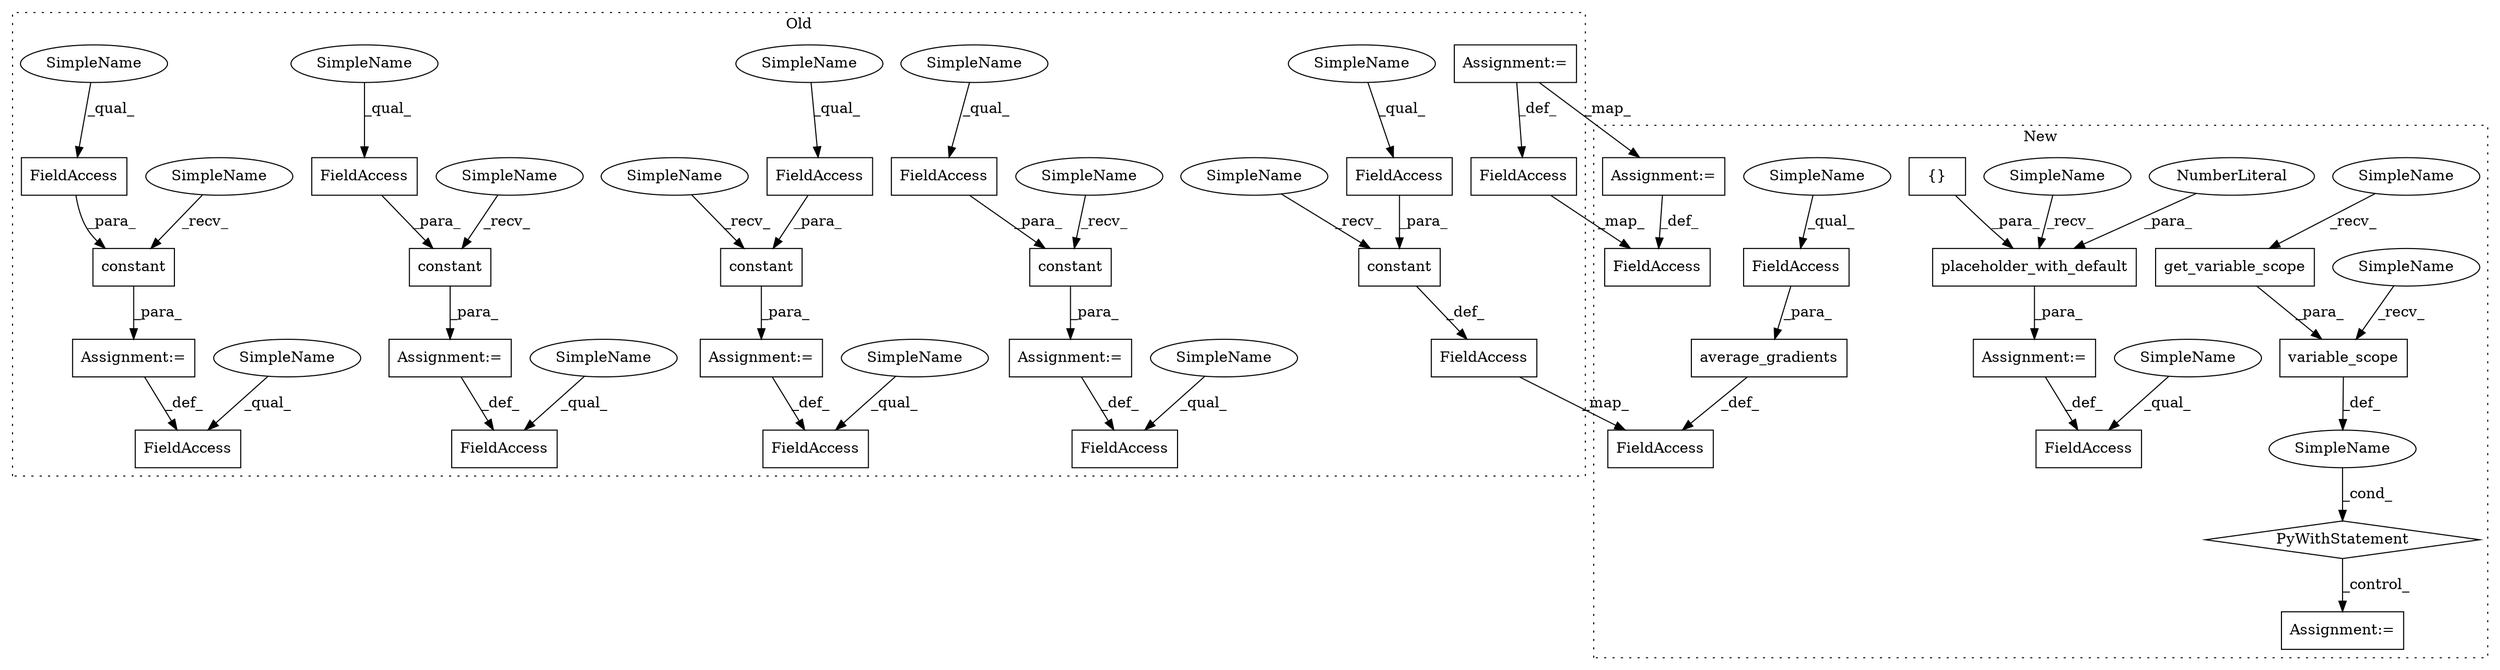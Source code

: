 digraph G {
subgraph cluster0 {
1 [label="constant" a="32" s="10429,10472" l="9,1" shape="box"];
8 [label="FieldAccess" a="22" s="10438" l="34" shape="box"];
9 [label="FieldAccess" a="22" s="10146" l="34" shape="box"];
10 [label="constant" a="32" s="10137,10180" l="9,1" shape="box"];
11 [label="FieldAccess" a="22" s="10345" l="29" shape="box"];
12 [label="constant" a="32" s="10336,10374" l="9,1" shape="box"];
13 [label="FieldAccess" a="22" s="10089" l="36" shape="box"];
14 [label="FieldAccess" a="22" s="10293" l="31" shape="box"];
16 [label="FieldAccess" a="22" s="10049" l="33" shape="box"];
17 [label="constant" a="32" s="10040,10082" l="9,1" shape="box"];
18 [label="FieldAccess" a="22" s="10187" l="40" shape="box"];
19 [label="constant" a="32" s="10239,10286" l="9,1" shape="box"];
20 [label="FieldAccess" a="22" s="9993" l="35" shape="box"];
21 [label="FieldAccess" a="22" s="10248" l="38" shape="box"];
25 [label="Assignment:=" a="7" s="10227" l="1" shape="box"];
26 [label="Assignment:=" a="7" s="10028" l="1" shape="box"];
28 [label="Assignment:=" a="7" s="10324" l="1" shape="box"];
29 [label="Assignment:=" a="7" s="10125" l="1" shape="box"];
31 [label="FieldAccess" a="22" s="10381" l="36" shape="box"];
33 [label="FieldAccess" a="22" s="11451" l="14" shape="box"];
36 [label="Assignment:=" a="7" s="11465" l="1" shape="box"];
37 [label="SimpleName" a="42" s="10187" l="4" shape="ellipse"];
38 [label="SimpleName" a="42" s="10438" l="4" shape="ellipse"];
39 [label="SimpleName" a="42" s="10345" l="4" shape="ellipse"];
40 [label="SimpleName" a="42" s="10293" l="4" shape="ellipse"];
41 [label="SimpleName" a="42" s="9993" l="4" shape="ellipse"];
42 [label="SimpleName" a="42" s="10248" l="4" shape="ellipse"];
43 [label="SimpleName" a="42" s="10049" l="4" shape="ellipse"];
44 [label="SimpleName" a="42" s="10146" l="4" shape="ellipse"];
45 [label="SimpleName" a="42" s="10089" l="4" shape="ellipse"];
49 [label="SimpleName" a="42" s="10418" l="10" shape="ellipse"];
50 [label="SimpleName" a="42" s="10126" l="10" shape="ellipse"];
51 [label="SimpleName" a="42" s="10029" l="10" shape="ellipse"];
52 [label="SimpleName" a="42" s="10228" l="10" shape="ellipse"];
53 [label="SimpleName" a="42" s="10325" l="10" shape="ellipse"];
label = "Old";
style="dotted";
}
subgraph cluster1 {
2 [label="variable_scope" a="32" s="12591,12637" l="15,1" shape="box"];
3 [label="placeholder_with_default" a="32" s="12523,12563" l="25,1" shape="box"];
4 [label="{}" a="4" s="12561" l="2" shape="box"];
5 [label="NumberLiteral" a="34" s="12548" l="3" shape="ellipse"];
6 [label="get_variable_scope" a="32" s="12617" l="20" shape="box"];
7 [label="FieldAccess" a="22" s="12487" l="24" shape="box"];
15 [label="FieldAccess" a="22" s="13792" l="19" shape="box"];
22 [label="PyWithStatement" a="104" s="12570,12638" l="10,2" shape="diamond"];
23 [label="SimpleName" a="42" s="" l="" shape="ellipse"];
24 [label="Assignment:=" a="7" s="12665,12772" l="71,2" shape="box"];
27 [label="Assignment:=" a="7" s="12511" l="1" shape="box"];
30 [label="average_gradients" a="32" s="13774,13811" l="18,1" shape="box"];
32 [label="FieldAccess" a="22" s="13759" l="14" shape="box"];
34 [label="FieldAccess" a="22" s="13675" l="14" shape="box"];
35 [label="Assignment:=" a="7" s="13689" l="1" shape="box"];
46 [label="SimpleName" a="42" s="12580" l="10" shape="ellipse"];
47 [label="SimpleName" a="42" s="12606" l="10" shape="ellipse"];
48 [label="SimpleName" a="42" s="12512" l="10" shape="ellipse"];
54 [label="SimpleName" a="42" s="13792" l="4" shape="ellipse"];
55 [label="SimpleName" a="42" s="12487" l="4" shape="ellipse"];
label = "New";
style="dotted";
}
1 -> 31 [label="_def_"];
2 -> 23 [label="_def_"];
3 -> 27 [label="_para_"];
4 -> 3 [label="_para_"];
5 -> 3 [label="_para_"];
6 -> 2 [label="_para_"];
8 -> 1 [label="_para_"];
9 -> 10 [label="_para_"];
10 -> 29 [label="_para_"];
11 -> 12 [label="_para_"];
12 -> 28 [label="_para_"];
15 -> 30 [label="_para_"];
16 -> 17 [label="_para_"];
17 -> 26 [label="_para_"];
19 -> 25 [label="_para_"];
21 -> 19 [label="_para_"];
22 -> 24 [label="_control_"];
23 -> 22 [label="_cond_"];
25 -> 18 [label="_def_"];
26 -> 20 [label="_def_"];
27 -> 7 [label="_def_"];
28 -> 14 [label="_def_"];
29 -> 13 [label="_def_"];
30 -> 32 [label="_def_"];
31 -> 32 [label="_map_"];
33 -> 34 [label="_map_"];
35 -> 34 [label="_def_"];
36 -> 33 [label="_def_"];
36 -> 35 [label="_map_"];
37 -> 18 [label="_qual_"];
38 -> 8 [label="_qual_"];
39 -> 11 [label="_qual_"];
40 -> 14 [label="_qual_"];
41 -> 20 [label="_qual_"];
42 -> 21 [label="_qual_"];
43 -> 16 [label="_qual_"];
44 -> 9 [label="_qual_"];
45 -> 13 [label="_qual_"];
46 -> 2 [label="_recv_"];
47 -> 6 [label="_recv_"];
48 -> 3 [label="_recv_"];
49 -> 1 [label="_recv_"];
50 -> 10 [label="_recv_"];
51 -> 17 [label="_recv_"];
52 -> 19 [label="_recv_"];
53 -> 12 [label="_recv_"];
54 -> 15 [label="_qual_"];
55 -> 7 [label="_qual_"];
}